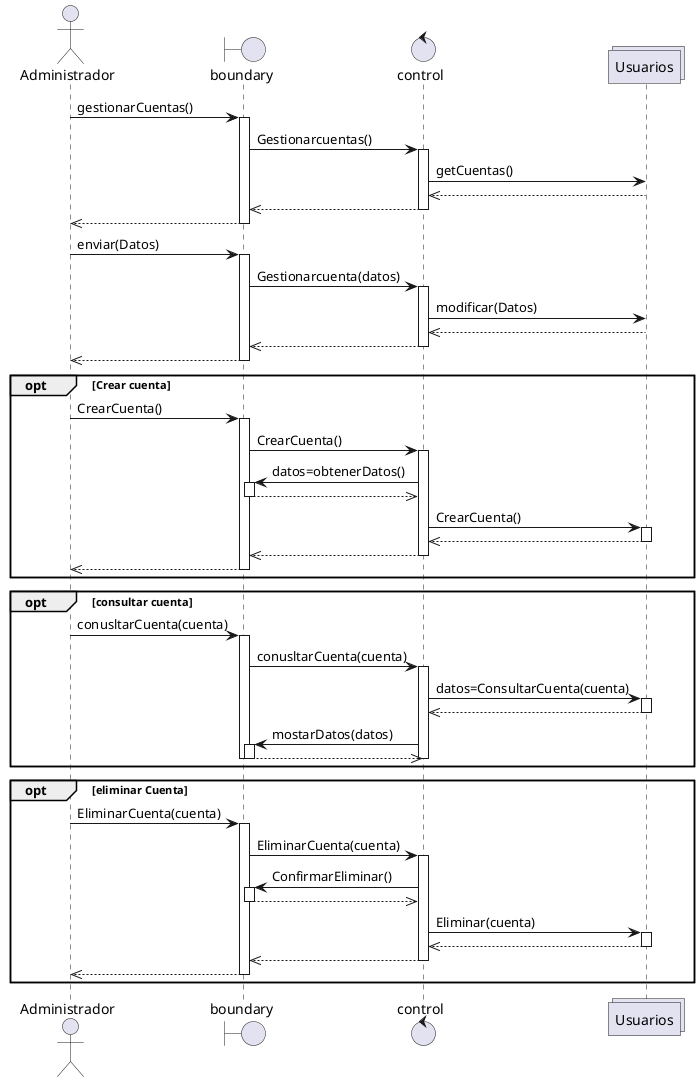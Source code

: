 @startuml Gestionarcuenta
actor Administrador
boundary boundary
control control
collections Usuarios
Administrador->boundary: gestionarCuentas()
activate boundary
boundary->control:Gestionarcuentas()
activate control
control->Usuarios:getCuentas()
control<<--Usuarios
deactivate Usuarios
boundary<<--control
deactivate control
Administrador<<--boundary
deactivate boundary

Administrador->boundary: enviar(Datos)
activate boundary
boundary->control:Gestionarcuenta(datos)
activate control
control->Usuarios:modificar(Datos)
control<<--Usuarios
deactivate Usuarios
boundary<<--control
deactivate control
Administrador<<--boundary
deactivate boundary


opt Crear cuenta
    Administrador->boundary: CrearCuenta()
    activate boundary
    boundary->control:CrearCuenta()
    activate control
    boundary<-control:datos=obtenerDatos()
    activate boundary
    boundary-->>control
    deactivate boundary
    control->Usuarios:CrearCuenta()
    activate Usuarios
    control<<--Usuarios
    deactivate Usuarios
    boundary <<-- control
    deactivate control
    Administrador<<--boundary
    deactivate boundary
end


opt consultar cuenta
    Administrador->boundary: conusltarCuenta(cuenta)
    activate boundary
    boundary->control:conusltarCuenta(cuenta)
    activate control
    control->Usuarios:datos=ConsultarCuenta(cuenta)
    activate Usuarios
    control<<--Usuarios
    deactivate Usuarios
    boundary <- control:mostarDatos(datos)
    activate boundary
    boundary-->>control
    deactivate boundary
    deactivate control
    deactivate boundary
end


opt eliminar Cuenta
    Administrador->boundary: EliminarCuenta(cuenta)
    activate boundary
    boundary->control:EliminarCuenta(cuenta)
    activate control
    boundary<-control:ConfirmarEliminar()
    activate boundary
    boundary-->>control
    deactivate boundary
    control->Usuarios:Eliminar(cuenta)
    activate Usuarios
    control<<--Usuarios
    deactivate Usuarios
    boundary <<-- control
    deactivate control
    Administrador<<--boundary
    deactivate boundary
end


@enduml